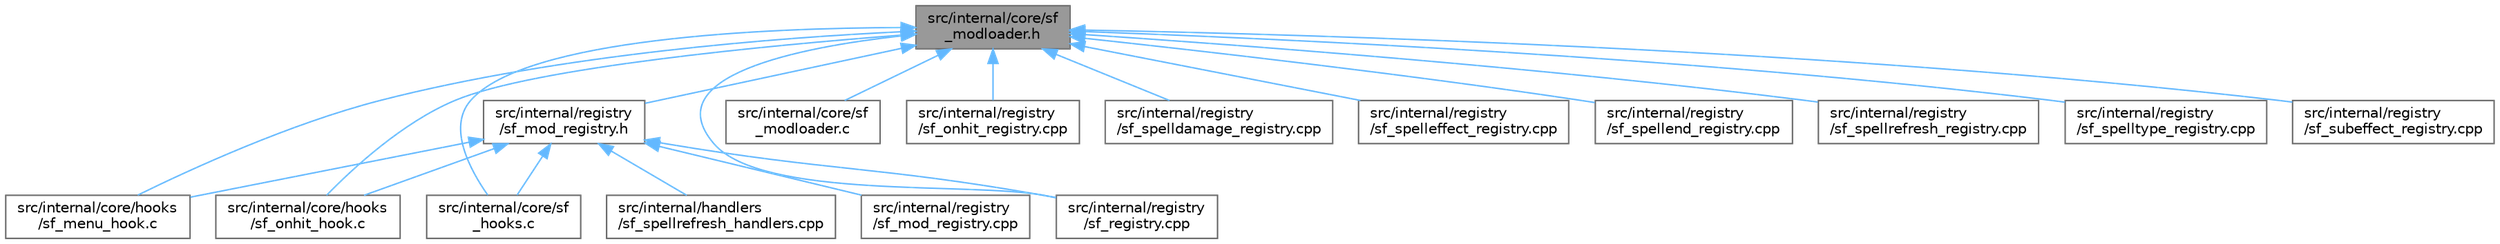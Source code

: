 digraph "src/internal/core/sf_modloader.h"
{
 // LATEX_PDF_SIZE
  bgcolor="transparent";
  edge [fontname=Helvetica,fontsize=10,labelfontname=Helvetica,labelfontsize=10];
  node [fontname=Helvetica,fontsize=10,shape=box,height=0.2,width=0.4];
  Node1 [id="Node000001",label="src/internal/core/sf\l_modloader.h",height=0.2,width=0.4,color="gray40", fillcolor="grey60", style="filled", fontcolor="black",tooltip=" "];
  Node1 -> Node2 [id="edge1_Node000001_Node000002",dir="back",color="steelblue1",style="solid",tooltip=" "];
  Node2 [id="Node000002",label="src/internal/core/hooks\l/sf_menu_hook.c",height=0.2,width=0.4,color="grey40", fillcolor="white", style="filled",URL="$sf__menu__hook_8c.html",tooltip=" "];
  Node1 -> Node3 [id="edge2_Node000001_Node000003",dir="back",color="steelblue1",style="solid",tooltip=" "];
  Node3 [id="Node000003",label="src/internal/core/hooks\l/sf_onhit_hook.c",height=0.2,width=0.4,color="grey40", fillcolor="white", style="filled",URL="$sf__onhit__hook_8c.html",tooltip=" "];
  Node1 -> Node4 [id="edge3_Node000001_Node000004",dir="back",color="steelblue1",style="solid",tooltip=" "];
  Node4 [id="Node000004",label="src/internal/core/sf\l_hooks.c",height=0.2,width=0.4,color="grey40", fillcolor="white", style="filled",URL="$sf__hooks_8c.html",tooltip=" "];
  Node1 -> Node5 [id="edge4_Node000001_Node000005",dir="back",color="steelblue1",style="solid",tooltip=" "];
  Node5 [id="Node000005",label="src/internal/core/sf\l_modloader.c",height=0.2,width=0.4,color="grey40", fillcolor="white", style="filled",URL="$sf__modloader_8c.html",tooltip=" "];
  Node1 -> Node6 [id="edge5_Node000001_Node000006",dir="back",color="steelblue1",style="solid",tooltip=" "];
  Node6 [id="Node000006",label="src/internal/registry\l/sf_mod_registry.h",height=0.2,width=0.4,color="grey40", fillcolor="white", style="filled",URL="$sf__mod__registry_8h.html",tooltip=" "];
  Node6 -> Node2 [id="edge6_Node000006_Node000002",dir="back",color="steelblue1",style="solid",tooltip=" "];
  Node6 -> Node3 [id="edge7_Node000006_Node000003",dir="back",color="steelblue1",style="solid",tooltip=" "];
  Node6 -> Node4 [id="edge8_Node000006_Node000004",dir="back",color="steelblue1",style="solid",tooltip=" "];
  Node6 -> Node7 [id="edge9_Node000006_Node000007",dir="back",color="steelblue1",style="solid",tooltip=" "];
  Node7 [id="Node000007",label="src/internal/handlers\l/sf_spellrefresh_handlers.cpp",height=0.2,width=0.4,color="grey40", fillcolor="white", style="filled",URL="$sf__spellrefresh__handlers_8cpp.html",tooltip=" "];
  Node6 -> Node8 [id="edge10_Node000006_Node000008",dir="back",color="steelblue1",style="solid",tooltip=" "];
  Node8 [id="Node000008",label="src/internal/registry\l/sf_mod_registry.cpp",height=0.2,width=0.4,color="grey40", fillcolor="white", style="filled",URL="$sf__mod__registry_8cpp.html",tooltip=" "];
  Node6 -> Node9 [id="edge11_Node000006_Node000009",dir="back",color="steelblue1",style="solid",tooltip=" "];
  Node9 [id="Node000009",label="src/internal/registry\l/sf_registry.cpp",height=0.2,width=0.4,color="grey40", fillcolor="white", style="filled",URL="$sf__registry_8cpp.html",tooltip=" "];
  Node1 -> Node10 [id="edge12_Node000001_Node000010",dir="back",color="steelblue1",style="solid",tooltip=" "];
  Node10 [id="Node000010",label="src/internal/registry\l/sf_onhit_registry.cpp",height=0.2,width=0.4,color="grey40", fillcolor="white", style="filled",URL="$sf__onhit__registry_8cpp.html",tooltip=" "];
  Node1 -> Node9 [id="edge13_Node000001_Node000009",dir="back",color="steelblue1",style="solid",tooltip=" "];
  Node1 -> Node11 [id="edge14_Node000001_Node000011",dir="back",color="steelblue1",style="solid",tooltip=" "];
  Node11 [id="Node000011",label="src/internal/registry\l/sf_spelldamage_registry.cpp",height=0.2,width=0.4,color="grey40", fillcolor="white", style="filled",URL="$sf__spelldamage__registry_8cpp.html",tooltip=" "];
  Node1 -> Node12 [id="edge15_Node000001_Node000012",dir="back",color="steelblue1",style="solid",tooltip=" "];
  Node12 [id="Node000012",label="src/internal/registry\l/sf_spelleffect_registry.cpp",height=0.2,width=0.4,color="grey40", fillcolor="white", style="filled",URL="$sf__spelleffect__registry_8cpp.html",tooltip=" "];
  Node1 -> Node13 [id="edge16_Node000001_Node000013",dir="back",color="steelblue1",style="solid",tooltip=" "];
  Node13 [id="Node000013",label="src/internal/registry\l/sf_spellend_registry.cpp",height=0.2,width=0.4,color="grey40", fillcolor="white", style="filled",URL="$sf__spellend__registry_8cpp.html",tooltip=" "];
  Node1 -> Node14 [id="edge17_Node000001_Node000014",dir="back",color="steelblue1",style="solid",tooltip=" "];
  Node14 [id="Node000014",label="src/internal/registry\l/sf_spellrefresh_registry.cpp",height=0.2,width=0.4,color="grey40", fillcolor="white", style="filled",URL="$sf__spellrefresh__registry_8cpp.html",tooltip=" "];
  Node1 -> Node15 [id="edge18_Node000001_Node000015",dir="back",color="steelblue1",style="solid",tooltip=" "];
  Node15 [id="Node000015",label="src/internal/registry\l/sf_spelltype_registry.cpp",height=0.2,width=0.4,color="grey40", fillcolor="white", style="filled",URL="$sf__spelltype__registry_8cpp.html",tooltip=" "];
  Node1 -> Node16 [id="edge19_Node000001_Node000016",dir="back",color="steelblue1",style="solid",tooltip=" "];
  Node16 [id="Node000016",label="src/internal/registry\l/sf_subeffect_registry.cpp",height=0.2,width=0.4,color="grey40", fillcolor="white", style="filled",URL="$sf__subeffect__registry_8cpp.html",tooltip=" "];
}
